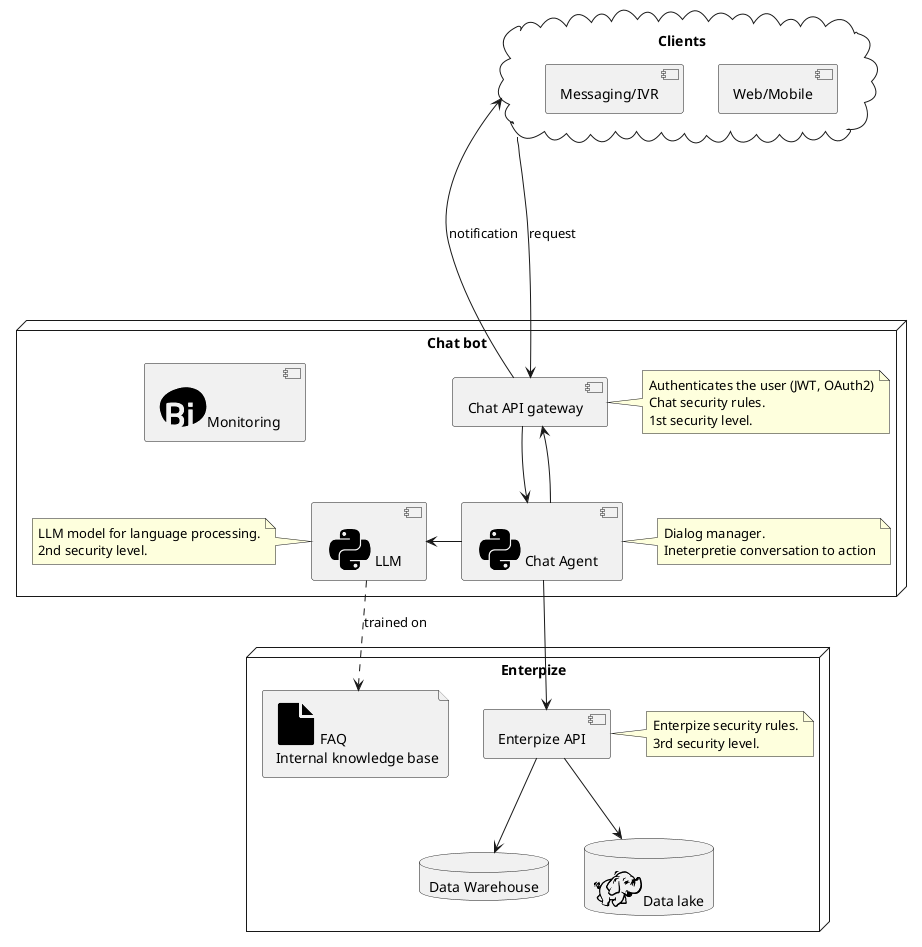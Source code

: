 @startuml
!include <logos/postgresql>
!include <logos/mysql>
!include <logos/google-cloud-platform>
!include <logos/airflow>

!include <cloudinsight/java>
!include <cloudinsight/python>
!include <cloudinsight/bi>
!include <cloudinsight/hdfs>
!include <cloudinsight/file>
!include <cloudinsight/kafka>
!include <cloudinsight/hdfs>

cloud "Clients" as source{
 component "Web/Mobile"
 component "Messaging/IVR"
}

node "Chat bot" {
 component "Chat API gateway" as chat_api
note right of chat_api
Authenticates the user (JWT, OAuth2)
Chat security rules.
1st security level.
end note
 component "<$python>Chat Agent" as chat_agent
note right of chat_agent
Dialog manager. 
Ineterpretie conversation to action
end note
 chat_api --> chat_agent
 chat_agent --> chat_api
 component "<$python>LLM" as llm
note left of llm
LLM model for language processing.
2nd security level.
end note
 chat_agent --left--> llm
 component "<$bi>Monitoring"
}
source --down--> chat_api : request
chat_api --> source : notification

node "Enterpize" {
 component "Enterpize API" as ent_api
note right of ent_api
Enterpize security rules.
3rd security level.
end note
 chat_agent --> ent_api
 database "Data Warehouse" as dw
 ent_api --> dw
 database "<$hdfs>Data lake" as dl
 ent_api --> dl
 file "<$file>FAQ\n Internal knowledge base" as file
 llm ..> file: trained on
}
@enduml
